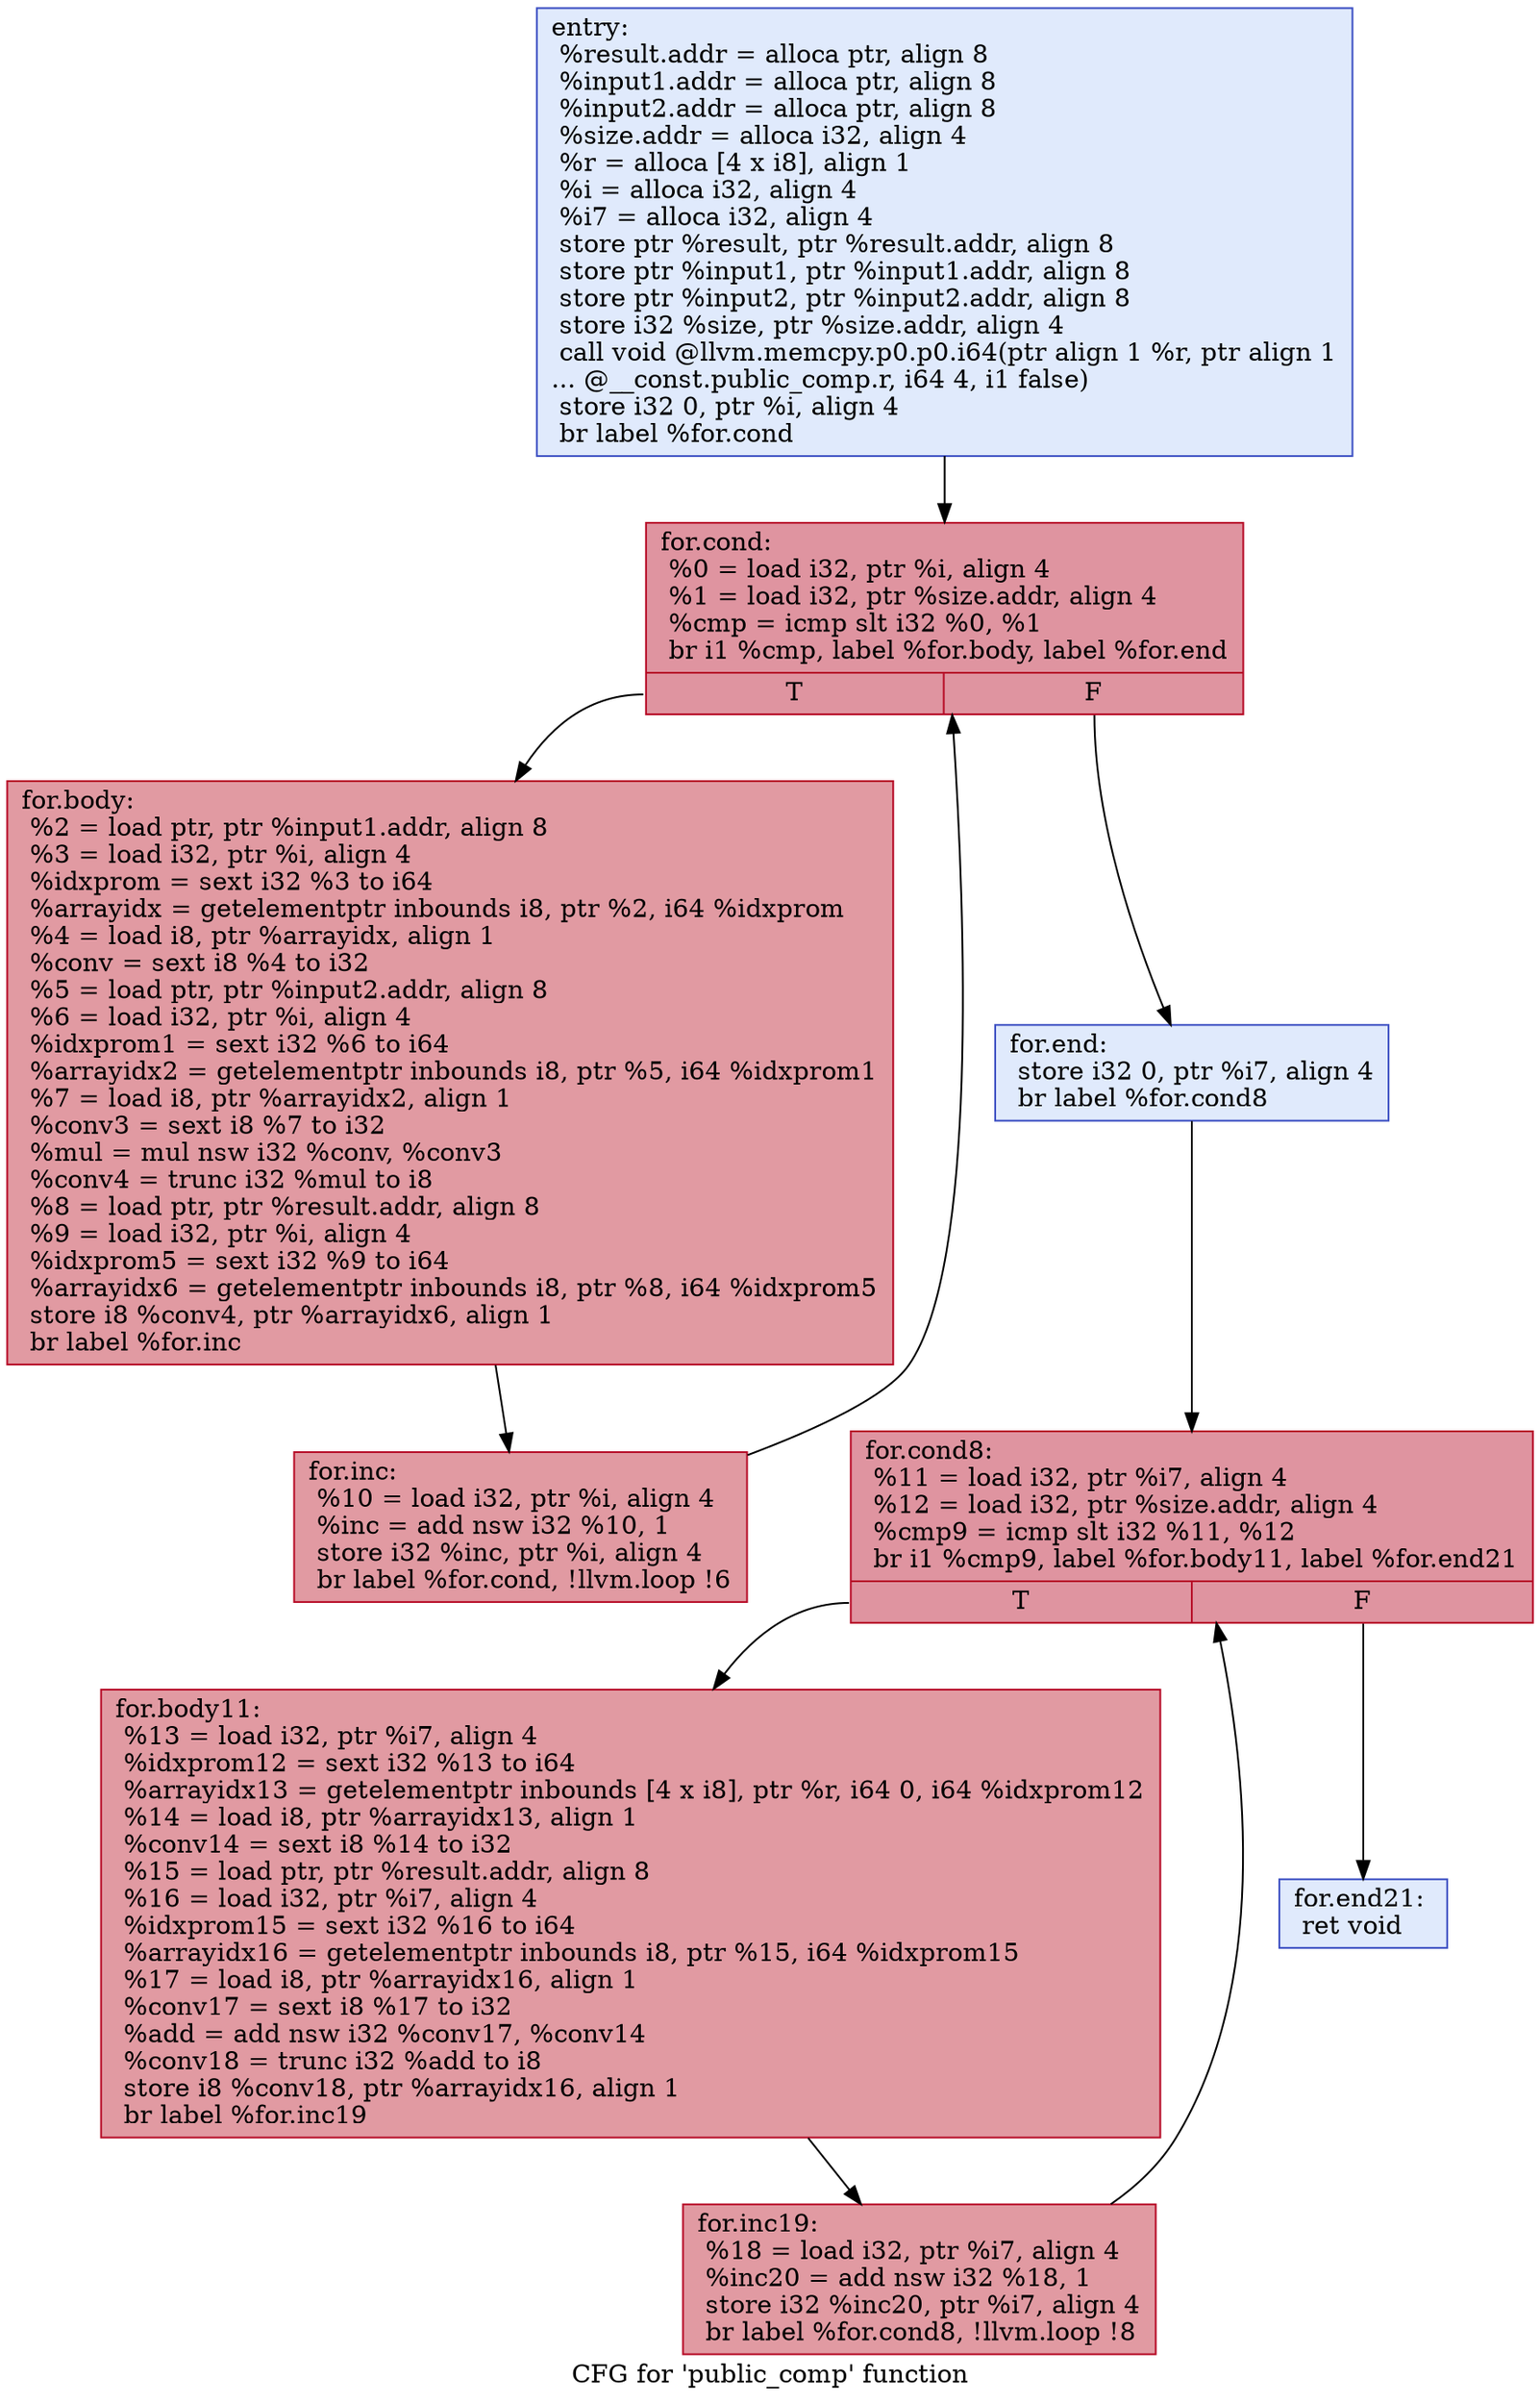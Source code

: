 digraph "CFG for 'public_comp' function" {
	label="CFG for 'public_comp' function";

	Node0x558a8c40b470 [shape=record,color="#3d50c3ff", style=filled, fillcolor="#b9d0f970",label="{entry:\l  %result.addr = alloca ptr, align 8\l  %input1.addr = alloca ptr, align 8\l  %input2.addr = alloca ptr, align 8\l  %size.addr = alloca i32, align 4\l  %r = alloca [4 x i8], align 1\l  %i = alloca i32, align 4\l  %i7 = alloca i32, align 4\l  store ptr %result, ptr %result.addr, align 8\l  store ptr %input1, ptr %input1.addr, align 8\l  store ptr %input2, ptr %input2.addr, align 8\l  store i32 %size, ptr %size.addr, align 4\l  call void @llvm.memcpy.p0.p0.i64(ptr align 1 %r, ptr align 1\l... @__const.public_comp.r, i64 4, i1 false)\l  store i32 0, ptr %i, align 4\l  br label %for.cond\l}"];
	Node0x558a8c40b470 -> Node0x558a8c40beb0;
	Node0x558a8c40beb0 [shape=record,color="#b70d28ff", style=filled, fillcolor="#b70d2870",label="{for.cond:                                         \l  %0 = load i32, ptr %i, align 4\l  %1 = load i32, ptr %size.addr, align 4\l  %cmp = icmp slt i32 %0, %1\l  br i1 %cmp, label %for.body, label %for.end\l|{<s0>T|<s1>F}}"];
	Node0x558a8c40beb0:s0 -> Node0x558a8c40c2a0;
	Node0x558a8c40beb0:s1 -> Node0x558a8c40c2f0;
	Node0x558a8c40c2a0 [shape=record,color="#b70d28ff", style=filled, fillcolor="#bb1b2c70",label="{for.body:                                         \l  %2 = load ptr, ptr %input1.addr, align 8\l  %3 = load i32, ptr %i, align 4\l  %idxprom = sext i32 %3 to i64\l  %arrayidx = getelementptr inbounds i8, ptr %2, i64 %idxprom\l  %4 = load i8, ptr %arrayidx, align 1\l  %conv = sext i8 %4 to i32\l  %5 = load ptr, ptr %input2.addr, align 8\l  %6 = load i32, ptr %i, align 4\l  %idxprom1 = sext i32 %6 to i64\l  %arrayidx2 = getelementptr inbounds i8, ptr %5, i64 %idxprom1\l  %7 = load i8, ptr %arrayidx2, align 1\l  %conv3 = sext i8 %7 to i32\l  %mul = mul nsw i32 %conv, %conv3\l  %conv4 = trunc i32 %mul to i8\l  %8 = load ptr, ptr %result.addr, align 8\l  %9 = load i32, ptr %i, align 4\l  %idxprom5 = sext i32 %9 to i64\l  %arrayidx6 = getelementptr inbounds i8, ptr %8, i64 %idxprom5\l  store i8 %conv4, ptr %arrayidx6, align 1\l  br label %for.inc\l}"];
	Node0x558a8c40c2a0 -> Node0x558a8c40c730;
	Node0x558a8c40c730 [shape=record,color="#b70d28ff", style=filled, fillcolor="#bb1b2c70",label="{for.inc:                                          \l  %10 = load i32, ptr %i, align 4\l  %inc = add nsw i32 %10, 1\l  store i32 %inc, ptr %i, align 4\l  br label %for.cond, !llvm.loop !6\l}"];
	Node0x558a8c40c730 -> Node0x558a8c40beb0;
	Node0x558a8c40c2f0 [shape=record,color="#3d50c3ff", style=filled, fillcolor="#b9d0f970",label="{for.end:                                          \l  store i32 0, ptr %i7, align 4\l  br label %for.cond8\l}"];
	Node0x558a8c40c2f0 -> Node0x558a8c40d790;
	Node0x558a8c40d790 [shape=record,color="#b70d28ff", style=filled, fillcolor="#b70d2870",label="{for.cond8:                                        \l  %11 = load i32, ptr %i7, align 4\l  %12 = load i32, ptr %size.addr, align 4\l  %cmp9 = icmp slt i32 %11, %12\l  br i1 %cmp9, label %for.body11, label %for.end21\l|{<s0>T|<s1>F}}"];
	Node0x558a8c40d790:s0 -> Node0x558a8c40da10;
	Node0x558a8c40d790:s1 -> Node0x558a8c40da90;
	Node0x558a8c40da10 [shape=record,color="#b70d28ff", style=filled, fillcolor="#bb1b2c70",label="{for.body11:                                       \l  %13 = load i32, ptr %i7, align 4\l  %idxprom12 = sext i32 %13 to i64\l  %arrayidx13 = getelementptr inbounds [4 x i8], ptr %r, i64 0, i64 %idxprom12\l  %14 = load i8, ptr %arrayidx13, align 1\l  %conv14 = sext i8 %14 to i32\l  %15 = load ptr, ptr %result.addr, align 8\l  %16 = load i32, ptr %i7, align 4\l  %idxprom15 = sext i32 %16 to i64\l  %arrayidx16 = getelementptr inbounds i8, ptr %15, i64 %idxprom15\l  %17 = load i8, ptr %arrayidx16, align 1\l  %conv17 = sext i8 %17 to i32\l  %add = add nsw i32 %conv17, %conv14\l  %conv18 = trunc i32 %add to i8\l  store i8 %conv18, ptr %arrayidx16, align 1\l  br label %for.inc19\l}"];
	Node0x558a8c40da10 -> Node0x558a8c40e380;
	Node0x558a8c40e380 [shape=record,color="#b70d28ff", style=filled, fillcolor="#bb1b2c70",label="{for.inc19:                                        \l  %18 = load i32, ptr %i7, align 4\l  %inc20 = add nsw i32 %18, 1\l  store i32 %inc20, ptr %i7, align 4\l  br label %for.cond8, !llvm.loop !8\l}"];
	Node0x558a8c40e380 -> Node0x558a8c40d790;
	Node0x558a8c40da90 [shape=record,color="#3d50c3ff", style=filled, fillcolor="#b9d0f970",label="{for.end21:                                        \l  ret void\l}"];
}
